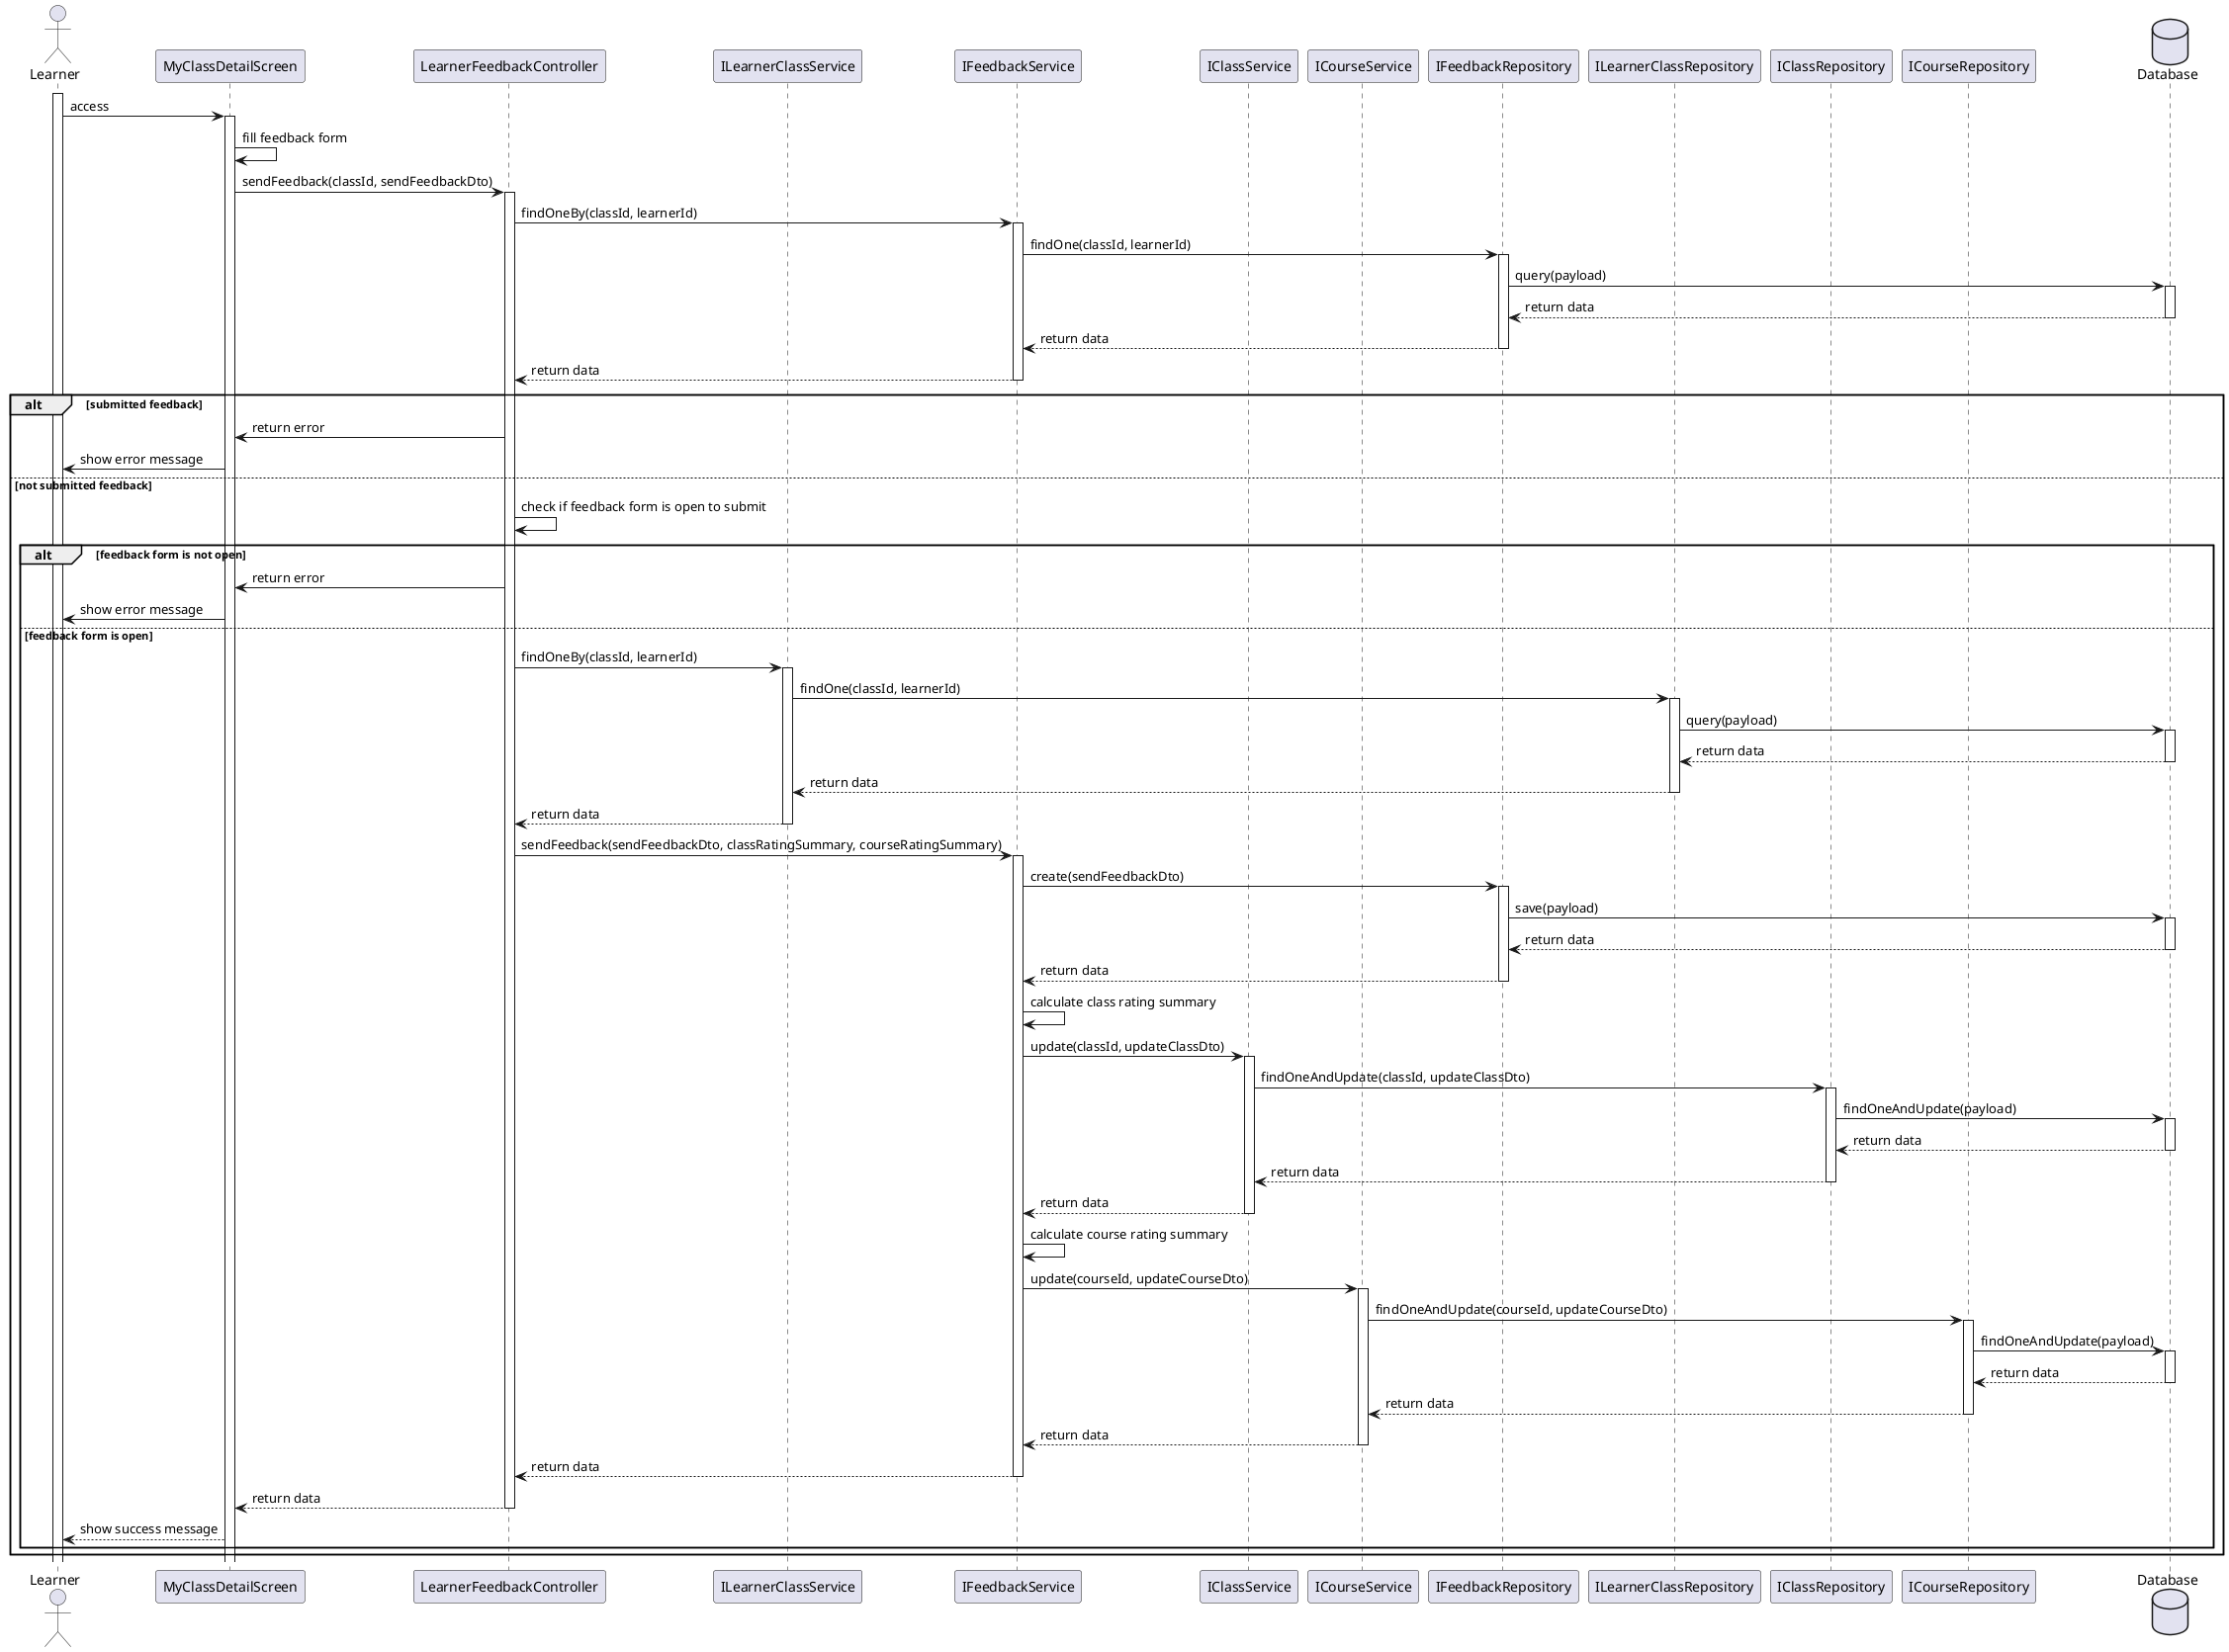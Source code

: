@startuml

actor Learner
participant MyClassDetailScreen
participant LearnerFeedbackController
participant ILearnerClassService
participant IFeedbackService
participant IClassService
participant ICourseService
participant IFeedbackRepository
participant ILearnerClassRepository
participant IClassRepository
participant ICourseRepository
database Database

activate Learner
Learner -> MyClassDetailScreen: access
activate MyClassDetailScreen
MyClassDetailScreen -> MyClassDetailScreen: fill feedback form
MyClassDetailScreen -> LearnerFeedbackController: sendFeedback(classId, sendFeedbackDto)
activate LearnerFeedbackController
LearnerFeedbackController -> IFeedbackService: findOneBy(classId, learnerId)
activate IFeedbackService
IFeedbackService -> IFeedbackRepository: findOne(classId, learnerId)
activate IFeedbackRepository
IFeedbackRepository -> Database: query(payload)
activate Database
Database --> IFeedbackRepository: return data
deactivate Database
IFeedbackRepository --> IFeedbackService:  return data
deactivate IFeedbackRepository
IFeedbackService --> LearnerFeedbackController: return data
deactivate IFeedbackService
alt submitted feedback
    LearnerFeedbackController -> MyClassDetailScreen: return error
    MyClassDetailScreen -> Learner: show error message
else not submitted feedback
    LearnerFeedbackController -> LearnerFeedbackController: check if feedback form is open to submit
    alt feedback form is not open
        LearnerFeedbackController -> MyClassDetailScreen: return error
        MyClassDetailScreen -> Learner: show error message
    else feedback form is open
        LearnerFeedbackController -> ILearnerClassService: findOneBy(classId, learnerId)
        activate ILearnerClassService
        ILearnerClassService -> ILearnerClassRepository: findOne(classId, learnerId)
        activate ILearnerClassRepository
        ILearnerClassRepository -> Database: query(payload)
        activate Database
        Database --> ILearnerClassRepository: return data
        deactivate Database
        ILearnerClassRepository --> ILearnerClassService: return data
        deactivate ILearnerClassRepository
        ILearnerClassService --> LearnerFeedbackController: return data
        deactivate ILearnerClassService
        LearnerFeedbackController -> IFeedbackService: sendFeedback(sendFeedbackDto, classRatingSummary, courseRatingSummary)
        activate IFeedbackService
        IFeedbackService -> IFeedbackRepository: create(sendFeedbackDto)
        activate IFeedbackRepository
        IFeedbackRepository -> Database: save(payload)
        activate Database
        Database --> IFeedbackRepository: return data
        deactivate Database
        IFeedbackRepository --> IFeedbackService: return data
        deactivate IFeedbackRepository
        IFeedbackService -> IFeedbackService: calculate class rating summary
        IFeedbackService -> IClassService: update(classId, updateClassDto)
        activate IClassService
        IClassService -> IClassRepository: findOneAndUpdate(classId, updateClassDto)
        activate IClassRepository
        IClassRepository -> Database: findOneAndUpdate(payload)
        activate Database
        Database --> IClassRepository: return data
        deactivate Database
        IClassRepository --> IClassService: return data
        deactivate IClassRepository
        IClassService --> IFeedbackService: return data
        deactivate IClassService
        IFeedbackService -> IFeedbackService: calculate course rating summary
        IFeedbackService -> ICourseService: update(courseId, updateCourseDto)
        activate ICourseService
        ICourseService -> ICourseRepository: findOneAndUpdate(courseId, updateCourseDto)
        activate ICourseRepository
        ICourseRepository -> Database: findOneAndUpdate(payload)
        activate Database
        Database --> ICourseRepository: return data
        deactivate Database
        ICourseRepository --> ICourseService: return data
        deactivate ICourseRepository
        ICourseService --> IFeedbackService: return data
        deactivate ICourseService
        IFeedbackService --> LearnerFeedbackController: return data
        deactivate IFeedbackService
        LearnerFeedbackController --> MyClassDetailScreen: return data
        deactivate LearnerFeedbackController
        MyClassDetailScreen --> Learner: show success message
    end 
end

@enduml